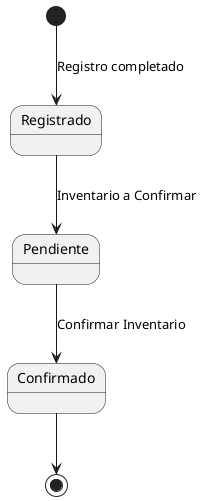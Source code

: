 @startuml estado-Inventario
[*] --> Registrado : Registro completado
Registrado --> Pendiente : Inventario a Confirmar
Pendiente --> Confirmado : Confirmar Inventario
Confirmado --> [*]
@enduml